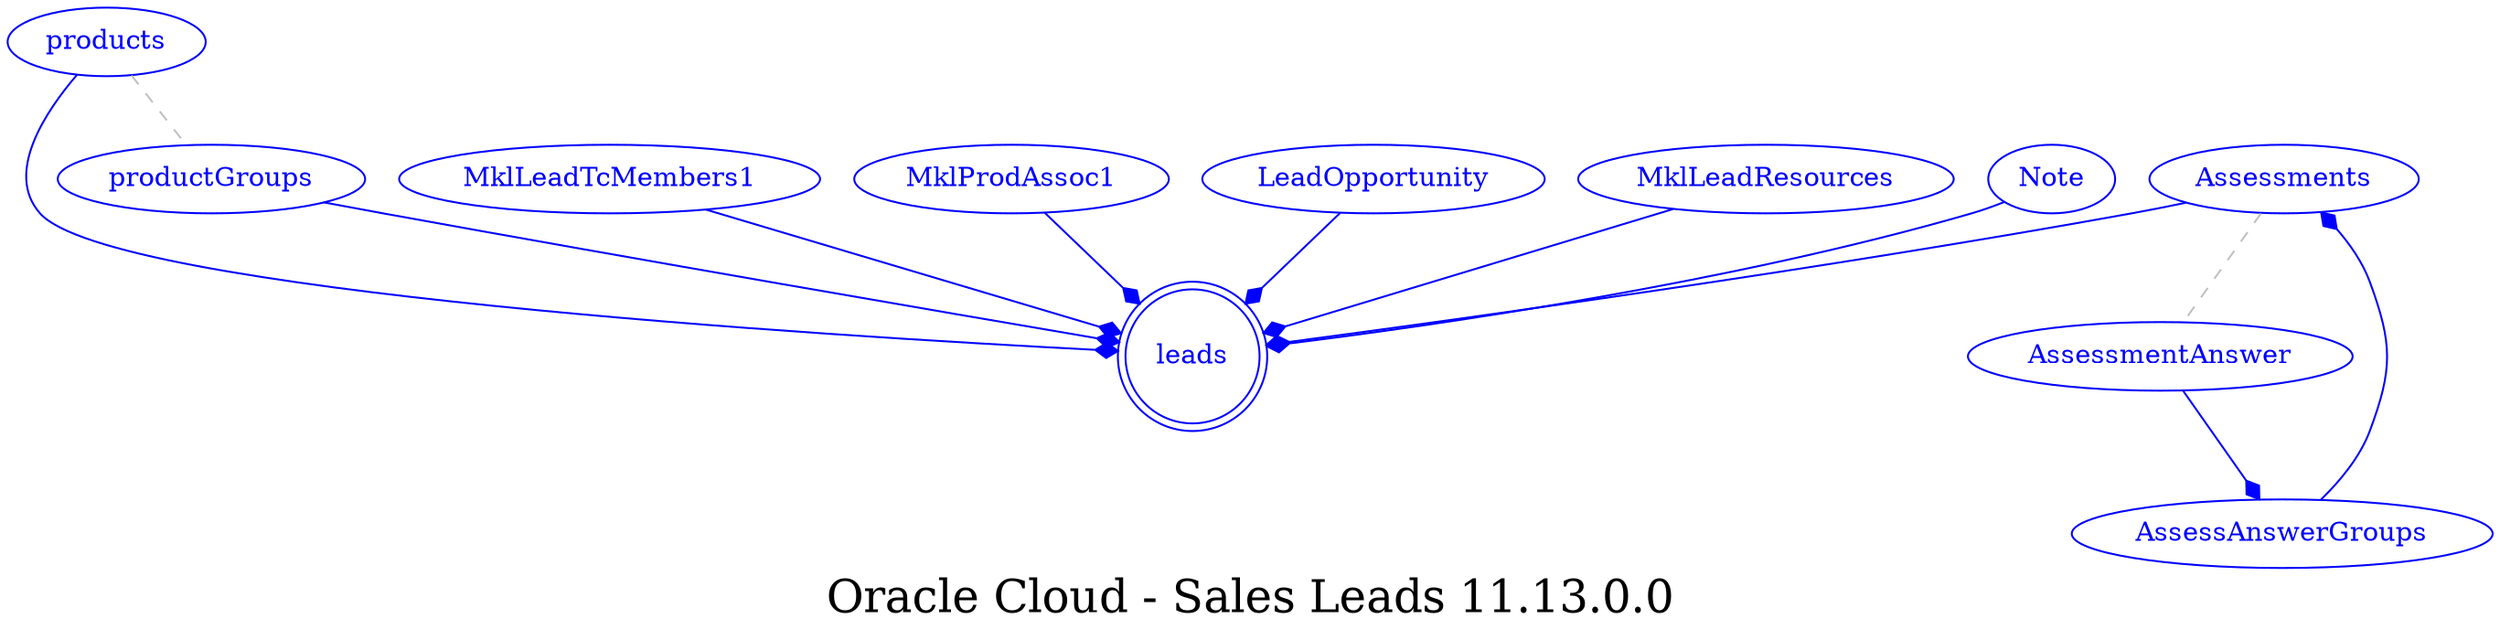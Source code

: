 digraph LexiconGraph {
graph[label="Oracle Cloud - Sales Leads 11.13.0.0", fontsize=24]
splines=true
"leads" [color=blue, fontcolor=blue, shape=doublecircle]
"productGroups" -> "leads" [color=blue, fontcolor=blue, arrowhead=diamond, arrowtail=none]
"productGroups" [color=blue, fontcolor=blue, shape=ellipse]
"products" -> "productGroups" [color=grey, fontcolor=grey, arrowhead=none, arrowtail=none, style=dashed]
"Assessments" -> "leads" [color=blue, fontcolor=blue, arrowhead=diamond, arrowtail=none]
"Assessments" [color=blue, fontcolor=blue, shape=ellipse]
"AssessAnswerGroups" -> "Assessments" [color=blue, fontcolor=blue, arrowhead=diamond, arrowtail=none]
"AssessAnswerGroups" [color=blue, fontcolor=blue, shape=ellipse]
"AssessmentAnswer" -> "AssessAnswerGroups" [color=blue, fontcolor=blue, arrowhead=diamond, arrowtail=none]
"AssessmentAnswer" [color=blue, fontcolor=blue, shape=ellipse]
"Assessments" -> "AssessmentAnswer" [color=grey, fontcolor=grey, arrowhead=none, arrowtail=none, style=dashed]
"products" -> "leads" [color=blue, fontcolor=blue, arrowhead=diamond, arrowtail=none]
"products" [color=blue, fontcolor=blue, shape=ellipse]
"MklLeadTcMembers1" -> "leads" [color=blue, fontcolor=blue, arrowhead=diamond, arrowtail=none]
"MklLeadTcMembers1" [color=blue, fontcolor=blue, shape=ellipse]
"MklProdAssoc1" -> "leads" [color=blue, fontcolor=blue, arrowhead=diamond, arrowtail=none]
"MklProdAssoc1" [color=blue, fontcolor=blue, shape=ellipse]
"LeadOpportunity" -> "leads" [color=blue, fontcolor=blue, arrowhead=diamond, arrowtail=none]
"LeadOpportunity" [color=blue, fontcolor=blue, shape=ellipse]
"MklLeadResources" -> "leads" [color=blue, fontcolor=blue, arrowhead=diamond, arrowtail=none]
"MklLeadResources" [color=blue, fontcolor=blue, shape=ellipse]
"Note" -> "leads" [color=blue, fontcolor=blue, arrowhead=diamond, arrowtail=none]
"Note" [color=blue, fontcolor=blue, shape=ellipse]
}
